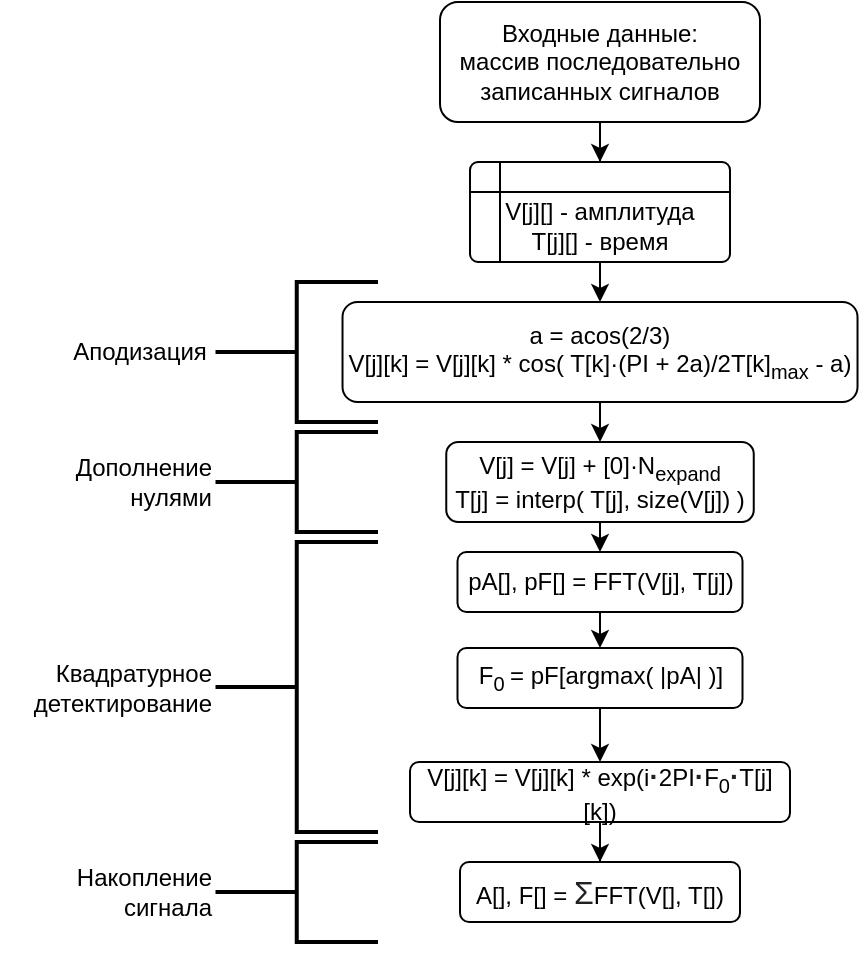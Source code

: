 <mxfile version="13.10.5" type="device"><diagram id="C5RBs43oDa-KdzZeNtuy" name="Page-1"><mxGraphModel dx="1218" dy="560" grid="1" gridSize="10" guides="1" tooltips="1" connect="1" arrows="1" fold="1" page="0" pageScale="1" pageWidth="827" pageHeight="1169" math="0" shadow="0"><root><mxCell id="WIyWlLk6GJQsqaUBKTNV-0"/><mxCell id="WIyWlLk6GJQsqaUBKTNV-1" parent="WIyWlLk6GJQsqaUBKTNV-0"/><mxCell id="m1tSVag4i7gCfTnC-sr6-1" value="" style="edgeStyle=orthogonalEdgeStyle;rounded=0;orthogonalLoop=1;jettySize=auto;html=1;" edge="1" parent="WIyWlLk6GJQsqaUBKTNV-1" source="WIyWlLk6GJQsqaUBKTNV-3" target="m1tSVag4i7gCfTnC-sr6-0"><mxGeometry relative="1" as="geometry"/></mxCell><mxCell id="WIyWlLk6GJQsqaUBKTNV-3" value="Входные данные:&lt;br&gt;массив последовательно записанных сигналов" style="rounded=1;whiteSpace=wrap;html=1;fontSize=12;glass=0;strokeWidth=1;shadow=0;" parent="WIyWlLk6GJQsqaUBKTNV-1" vertex="1"><mxGeometry x="150" y="40" width="160" height="60" as="geometry"/></mxCell><mxCell id="m1tSVag4i7gCfTnC-sr6-29" style="edgeStyle=orthogonalEdgeStyle;rounded=0;orthogonalLoop=1;jettySize=auto;html=1;exitX=0.5;exitY=1;exitDx=0;exitDy=0;" edge="1" parent="WIyWlLk6GJQsqaUBKTNV-1" source="m1tSVag4i7gCfTnC-sr6-0" target="m1tSVag4i7gCfTnC-sr6-5"><mxGeometry relative="1" as="geometry"/></mxCell><mxCell id="m1tSVag4i7gCfTnC-sr6-0" value="&lt;span style=&quot;font-weight: normal&quot;&gt;&lt;br&gt;V[j][] - амплитуда&lt;br&gt;T[j][] - время&lt;/span&gt;" style="shape=internalStorage;whiteSpace=wrap;html=1;dx=15;dy=15;rounded=1;arcSize=8;strokeWidth=1;verticalAlign=middle;fontStyle=1" vertex="1" parent="WIyWlLk6GJQsqaUBKTNV-1"><mxGeometry x="165" y="120" width="130" height="50" as="geometry"/></mxCell><mxCell id="m1tSVag4i7gCfTnC-sr6-33" style="edgeStyle=orthogonalEdgeStyle;rounded=0;orthogonalLoop=1;jettySize=auto;html=1;exitX=0.5;exitY=1;exitDx=0;exitDy=0;entryX=0.5;entryY=0;entryDx=0;entryDy=0;" edge="1" parent="WIyWlLk6GJQsqaUBKTNV-1" source="m1tSVag4i7gCfTnC-sr6-5" target="m1tSVag4i7gCfTnC-sr6-31"><mxGeometry relative="1" as="geometry"/></mxCell><mxCell id="m1tSVag4i7gCfTnC-sr6-5" value="a = acos(2/3)&lt;br&gt;V[j][k] = V[j][k] * cos( T[k]·(PI + 2a)/2T[k]&lt;sub&gt;max&lt;/sub&gt; - a)" style="rounded=1;whiteSpace=wrap;html=1;strokeWidth=1;align=center;" vertex="1" parent="WIyWlLk6GJQsqaUBKTNV-1"><mxGeometry x="101.26" y="190" width="257.5" height="50" as="geometry"/></mxCell><mxCell id="m1tSVag4i7gCfTnC-sr6-27" style="edgeStyle=orthogonalEdgeStyle;rounded=0;orthogonalLoop=1;jettySize=auto;html=1;exitX=0.5;exitY=1;exitDx=0;exitDy=0;" edge="1" parent="WIyWlLk6GJQsqaUBKTNV-1" source="m1tSVag4i7gCfTnC-sr6-8" target="m1tSVag4i7gCfTnC-sr6-23"><mxGeometry relative="1" as="geometry"/></mxCell><mxCell id="m1tSVag4i7gCfTnC-sr6-8" value="V[j][k] = V[j][k] * exp(i&lt;b style=&quot;color: rgb(32 , 33 , 34) ; font-family: sans-serif ; font-size: 14px&quot;&gt;·&lt;/b&gt;2PI&lt;b style=&quot;color: rgb(32 , 33 , 34) ; font-family: sans-serif ; font-size: 14px&quot;&gt;·&lt;/b&gt;F&lt;sub&gt;0&lt;/sub&gt;&lt;b style=&quot;color: rgb(32 , 33 , 34) ; font-family: sans-serif ; font-size: 14px&quot;&gt;·&lt;/b&gt;T[j][k])" style="rounded=1;whiteSpace=wrap;html=1;strokeWidth=1;" vertex="1" parent="WIyWlLk6GJQsqaUBKTNV-1"><mxGeometry x="135" y="420" width="190" height="30" as="geometry"/></mxCell><mxCell id="m1tSVag4i7gCfTnC-sr6-13" style="edgeStyle=orthogonalEdgeStyle;rounded=0;orthogonalLoop=1;jettySize=auto;html=1;exitX=0.5;exitY=1;exitDx=0;exitDy=0;entryX=0.5;entryY=0;entryDx=0;entryDy=0;" edge="1" parent="WIyWlLk6GJQsqaUBKTNV-1" source="m1tSVag4i7gCfTnC-sr6-30" target="m1tSVag4i7gCfTnC-sr6-24"><mxGeometry relative="1" as="geometry"><mxPoint x="229.995" y="350" as="sourcePoint"/></mxGeometry></mxCell><mxCell id="m1tSVag4i7gCfTnC-sr6-16" value="" style="group" vertex="1" connectable="0" parent="WIyWlLk6GJQsqaUBKTNV-1"><mxGeometry x="-20" y="180" width="139" height="70" as="geometry"/></mxCell><mxCell id="m1tSVag4i7gCfTnC-sr6-14" value="" style="strokeWidth=2;html=1;shape=mxgraph.flowchart.annotation_2;align=left;labelPosition=right;pointerEvents=1;" vertex="1" parent="m1tSVag4i7gCfTnC-sr6-16"><mxGeometry x="57.75" width="81.25" height="70" as="geometry"/></mxCell><mxCell id="m1tSVag4i7gCfTnC-sr6-15" value="Аподизация" style="text;html=1;strokeColor=none;fillColor=none;align=center;verticalAlign=middle;whiteSpace=wrap;rounded=0;" vertex="1" parent="m1tSVag4i7gCfTnC-sr6-16"><mxGeometry y="31.652" width="40" height="6.087" as="geometry"/></mxCell><mxCell id="m1tSVag4i7gCfTnC-sr6-17" value="" style="group;align=right;" vertex="1" connectable="0" parent="WIyWlLk6GJQsqaUBKTNV-1"><mxGeometry x="-20" y="255" width="139" height="60" as="geometry"/></mxCell><mxCell id="m1tSVag4i7gCfTnC-sr6-18" value="" style="strokeWidth=2;html=1;shape=mxgraph.flowchart.annotation_2;align=left;labelPosition=right;pointerEvents=1;" vertex="1" parent="m1tSVag4i7gCfTnC-sr6-17"><mxGeometry x="57.75" width="81.25" height="50" as="geometry"/></mxCell><mxCell id="m1tSVag4i7gCfTnC-sr6-19" value="Дополнение нулями" style="text;html=1;strokeColor=none;fillColor=none;align=right;verticalAlign=middle;whiteSpace=wrap;rounded=0;" vertex="1" parent="m1tSVag4i7gCfTnC-sr6-17"><mxGeometry x="-22.25" y="6.31" width="80" height="37.39" as="geometry"/></mxCell><mxCell id="m1tSVag4i7gCfTnC-sr6-23" value="A[], F[] =&amp;nbsp;&lt;span style=&quot;font-size: 16px ; color: rgb(32 , 33 , 36) ; font-family: &amp;#34;arial&amp;#34; , sans-serif ; text-align: left&quot;&gt;Σ&lt;/span&gt;FFT(V[], T[])" style="rounded=1;whiteSpace=wrap;html=1;strokeWidth=1;" vertex="1" parent="WIyWlLk6GJQsqaUBKTNV-1"><mxGeometry x="160" y="470" width="140" height="30" as="geometry"/></mxCell><mxCell id="m1tSVag4i7gCfTnC-sr6-26" style="edgeStyle=orthogonalEdgeStyle;rounded=0;orthogonalLoop=1;jettySize=auto;html=1;exitX=0.5;exitY=1;exitDx=0;exitDy=0;entryX=0.5;entryY=0;entryDx=0;entryDy=0;" edge="1" parent="WIyWlLk6GJQsqaUBKTNV-1" source="m1tSVag4i7gCfTnC-sr6-24" target="m1tSVag4i7gCfTnC-sr6-8"><mxGeometry relative="1" as="geometry"/></mxCell><mxCell id="m1tSVag4i7gCfTnC-sr6-24" value="F&lt;sub&gt;0&amp;nbsp;&lt;/sub&gt;= pF[argmax( |pA| )]" style="rounded=1;whiteSpace=wrap;html=1;strokeWidth=1;" vertex="1" parent="WIyWlLk6GJQsqaUBKTNV-1"><mxGeometry x="158.75" y="363" width="142.5" height="30" as="geometry"/></mxCell><mxCell id="m1tSVag4i7gCfTnC-sr6-30" value="pA[], pF[] = FFT(V[j], T[j])" style="rounded=1;whiteSpace=wrap;html=1;strokeWidth=1;" vertex="1" parent="WIyWlLk6GJQsqaUBKTNV-1"><mxGeometry x="158.75" y="315" width="142.5" height="30" as="geometry"/></mxCell><mxCell id="m1tSVag4i7gCfTnC-sr6-34" style="edgeStyle=orthogonalEdgeStyle;rounded=0;orthogonalLoop=1;jettySize=auto;html=1;exitX=0.5;exitY=1;exitDx=0;exitDy=0;entryX=0.5;entryY=0;entryDx=0;entryDy=0;" edge="1" parent="WIyWlLk6GJQsqaUBKTNV-1" source="m1tSVag4i7gCfTnC-sr6-31" target="m1tSVag4i7gCfTnC-sr6-30"><mxGeometry relative="1" as="geometry"/></mxCell><mxCell id="m1tSVag4i7gCfTnC-sr6-31" value="V[j] = V[j] + [0]&lt;span style=&quot;color: rgba(0 , 0 , 0 , 0) ; font-family: monospace ; font-size: 0px&quot;&gt;%3CmxGraphModel%3E%3Croot%3E%3CmxCell%20id%3D%220%22%2F%3E%3CmxCell%20id%3D%221%22%20parent%3D%220%22%2F%3E%3CmxCell%20id%3D%222%22%20value%3D%22a%20%3D%20acos(2%2F3)%26lt%3Bbr%26gt%3BV%5Bk%5D%20%3D%20V%5Bk%5D%20*%20cos(%20t%26lt%3Bsub%26gt%3Bk%26lt%3B%2Fsub%26gt%3B%C2%B7(PI%20%2B%202a)%2F2t%26lt%3Bsub%26gt%3Bmax%26lt%3B%2Fsub%26gt%3B%20-%20a)%22%20style%3D%22rounded%3D1%3BwhiteSpace%3Dwrap%3Bhtml%3D1%3BstrokeWidth%3D1%3Balign%3Dcenter%3B%22%20vertex%3D%221%22%20parent%3D%221%22%3E%3CmxGeometry%20x%3D%22112.5%22%20y%3D%22290%22%20width%3D%22235%22%20height%3D%2240%22%20as%3D%22geometry%22%2F%3E%3C%2FmxCell%3E%3C%2Froot%3E%3C%2FmxGraphModel%3E&lt;/span&gt;·N&lt;sub&gt;expand&lt;/sub&gt;&lt;br&gt;T[j] = interp( T[j], size(V[j]) )" style="rounded=1;whiteSpace=wrap;html=1;strokeWidth=1;align=center;" vertex="1" parent="WIyWlLk6GJQsqaUBKTNV-1"><mxGeometry x="153.13" y="260" width="153.75" height="40" as="geometry"/></mxCell><mxCell id="m1tSVag4i7gCfTnC-sr6-35" value="" style="group;align=right;" vertex="1" connectable="0" parent="WIyWlLk6GJQsqaUBKTNV-1"><mxGeometry x="-20" y="460" width="139" height="60" as="geometry"/></mxCell><mxCell id="m1tSVag4i7gCfTnC-sr6-36" value="" style="strokeWidth=2;html=1;shape=mxgraph.flowchart.annotation_2;align=left;labelPosition=right;pointerEvents=1;" vertex="1" parent="m1tSVag4i7gCfTnC-sr6-35"><mxGeometry x="57.75" width="81.25" height="50" as="geometry"/></mxCell><mxCell id="m1tSVag4i7gCfTnC-sr6-37" value="Накопление сигнала" style="text;html=1;strokeColor=none;fillColor=none;align=right;verticalAlign=middle;whiteSpace=wrap;rounded=0;" vertex="1" parent="m1tSVag4i7gCfTnC-sr6-35"><mxGeometry x="-22.25" y="6.31" width="80" height="37.39" as="geometry"/></mxCell><mxCell id="m1tSVag4i7gCfTnC-sr6-38" value="" style="group" vertex="1" connectable="0" parent="WIyWlLk6GJQsqaUBKTNV-1"><mxGeometry x="-70" y="310" width="189" height="145" as="geometry"/></mxCell><mxCell id="m1tSVag4i7gCfTnC-sr6-22" value="Квадратурное&lt;br&gt;детектирование" style="text;html=1;strokeColor=none;fillColor=none;align=right;verticalAlign=middle;whiteSpace=wrap;rounded=0;" vertex="1" parent="m1tSVag4i7gCfTnC-sr6-38"><mxGeometry y="50.5" width="107.75" height="45" as="geometry"/></mxCell><mxCell id="m1tSVag4i7gCfTnC-sr6-21" value="" style="strokeWidth=2;html=1;shape=mxgraph.flowchart.annotation_2;align=left;labelPosition=right;pointerEvents=1;" vertex="1" parent="m1tSVag4i7gCfTnC-sr6-38"><mxGeometry x="107.75" width="81.25" height="145" as="geometry"/></mxCell></root></mxGraphModel></diagram></mxfile>